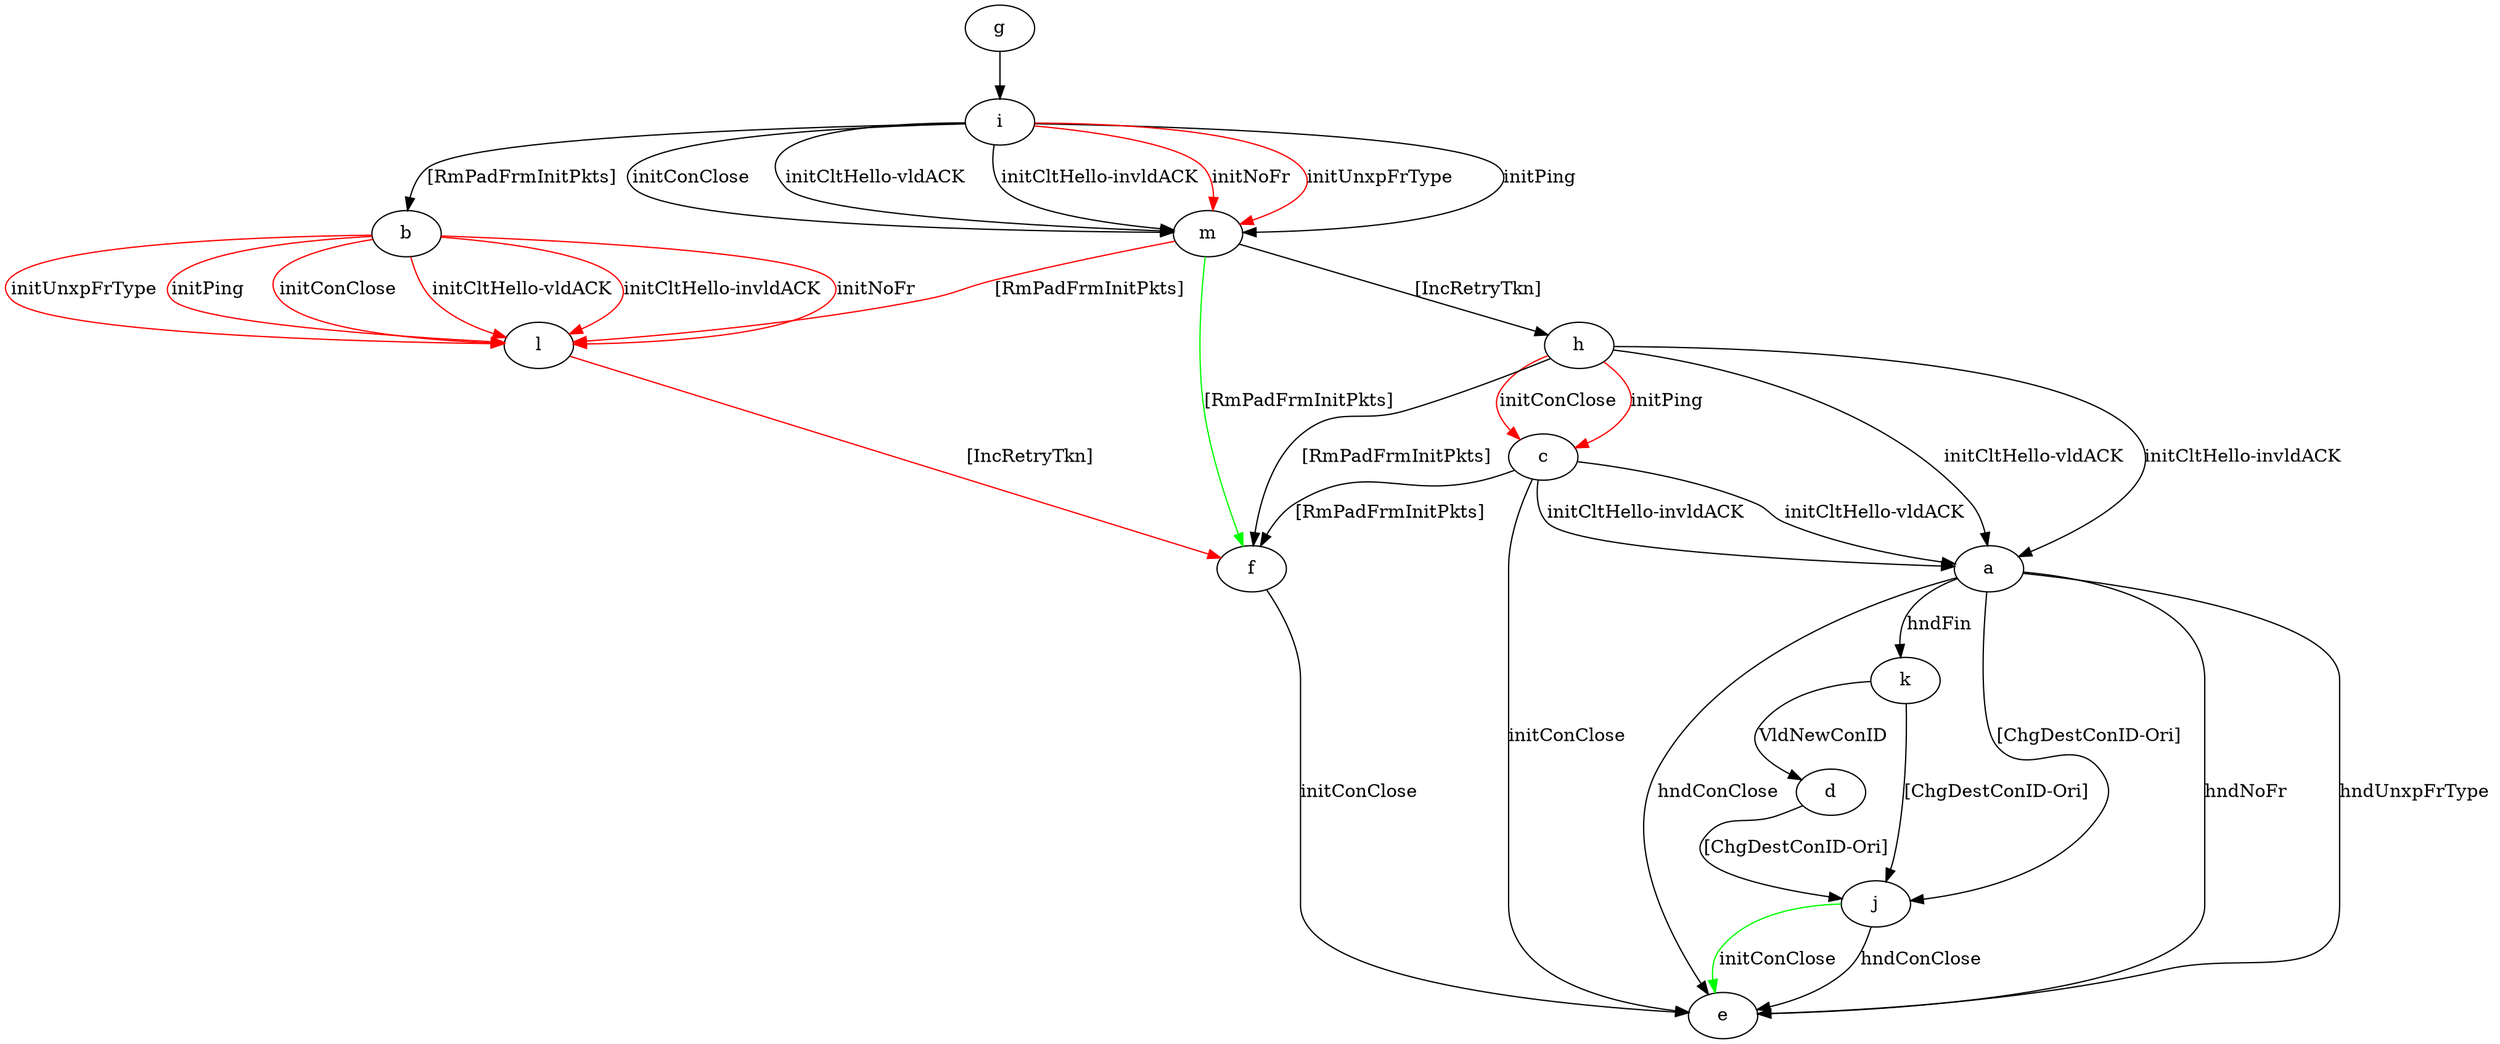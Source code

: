 digraph "" {
	a -> e	[key=0,
		label="hndNoFr "];
	a -> e	[key=1,
		label="hndUnxpFrType "];
	a -> e	[key=2,
		label="hndConClose "];
	a -> j	[key=0,
		label="[ChgDestConID-Ori] "];
	a -> k	[key=0,
		label="hndFin "];
	b -> l	[key=0,
		color=red,
		label="initPing "];
	b -> l	[key=1,
		color=red,
		label="initConClose "];
	b -> l	[key=2,
		color=red,
		label="initCltHello-vldACK "];
	b -> l	[key=3,
		color=red,
		label="initCltHello-invldACK "];
	b -> l	[key=4,
		color=red,
		label="initNoFr "];
	b -> l	[key=5,
		color=red,
		label="initUnxpFrType "];
	c -> a	[key=0,
		label="initCltHello-vldACK "];
	c -> a	[key=1,
		label="initCltHello-invldACK "];
	c -> e	[key=0,
		label="initConClose "];
	c -> f	[key=0,
		label="[RmPadFrmInitPkts] "];
	d -> j	[key=0,
		label="[ChgDestConID-Ori] "];
	f -> e	[key=0,
		label="initConClose "];
	g -> i	[key=0];
	h -> a	[key=0,
		label="initCltHello-vldACK "];
	h -> a	[key=1,
		label="initCltHello-invldACK "];
	h -> c	[key=0,
		color=red,
		label="initPing "];
	h -> c	[key=1,
		color=red,
		label="initConClose "];
	h -> f	[key=0,
		label="[RmPadFrmInitPkts] "];
	i -> b	[key=0,
		label="[RmPadFrmInitPkts] "];
	i -> m	[key=0,
		label="initPing "];
	i -> m	[key=1,
		label="initConClose "];
	i -> m	[key=2,
		label="initCltHello-vldACK "];
	i -> m	[key=3,
		label="initCltHello-invldACK "];
	i -> m	[key=4,
		color=red,
		label="initNoFr "];
	i -> m	[key=5,
		color=red,
		label="initUnxpFrType "];
	j -> e	[key=0,
		label="hndConClose "];
	j -> e	[key=1,
		color=green,
		label="initConClose "];
	k -> d	[key=0,
		label="VldNewConID "];
	k -> j	[key=0,
		label="[ChgDestConID-Ori] "];
	l -> f	[key=0,
		color=red,
		label="[IncRetryTkn] "];
	m -> f	[key=0,
		color=green,
		label="[RmPadFrmInitPkts] "];
	m -> h	[key=0,
		label="[IncRetryTkn] "];
	m -> l	[key=0,
		color=red,
		label="[RmPadFrmInitPkts] "];
}
